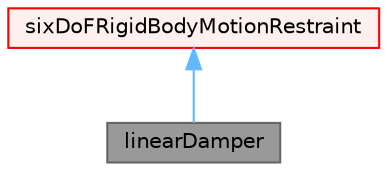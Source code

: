 digraph "linearDamper"
{
 // LATEX_PDF_SIZE
  bgcolor="transparent";
  edge [fontname=Helvetica,fontsize=10,labelfontname=Helvetica,labelfontsize=10];
  node [fontname=Helvetica,fontsize=10,shape=box,height=0.2,width=0.4];
  Node1 [id="Node000001",label="linearDamper",height=0.2,width=0.4,color="gray40", fillcolor="grey60", style="filled", fontcolor="black",tooltip="sixDoFRigidBodyMotionRestraints model. Linear spring."];
  Node2 -> Node1 [id="edge1_Node000001_Node000002",dir="back",color="steelblue1",style="solid",tooltip=" "];
  Node2 [id="Node000002",label="sixDoFRigidBodyMotionRestraint",height=0.2,width=0.4,color="red", fillcolor="#FFF0F0", style="filled",URL="$classFoam_1_1sixDoFRigidBodyMotionRestraint.html",tooltip="Base class for defining restraints for sixDoF motions."];
}
